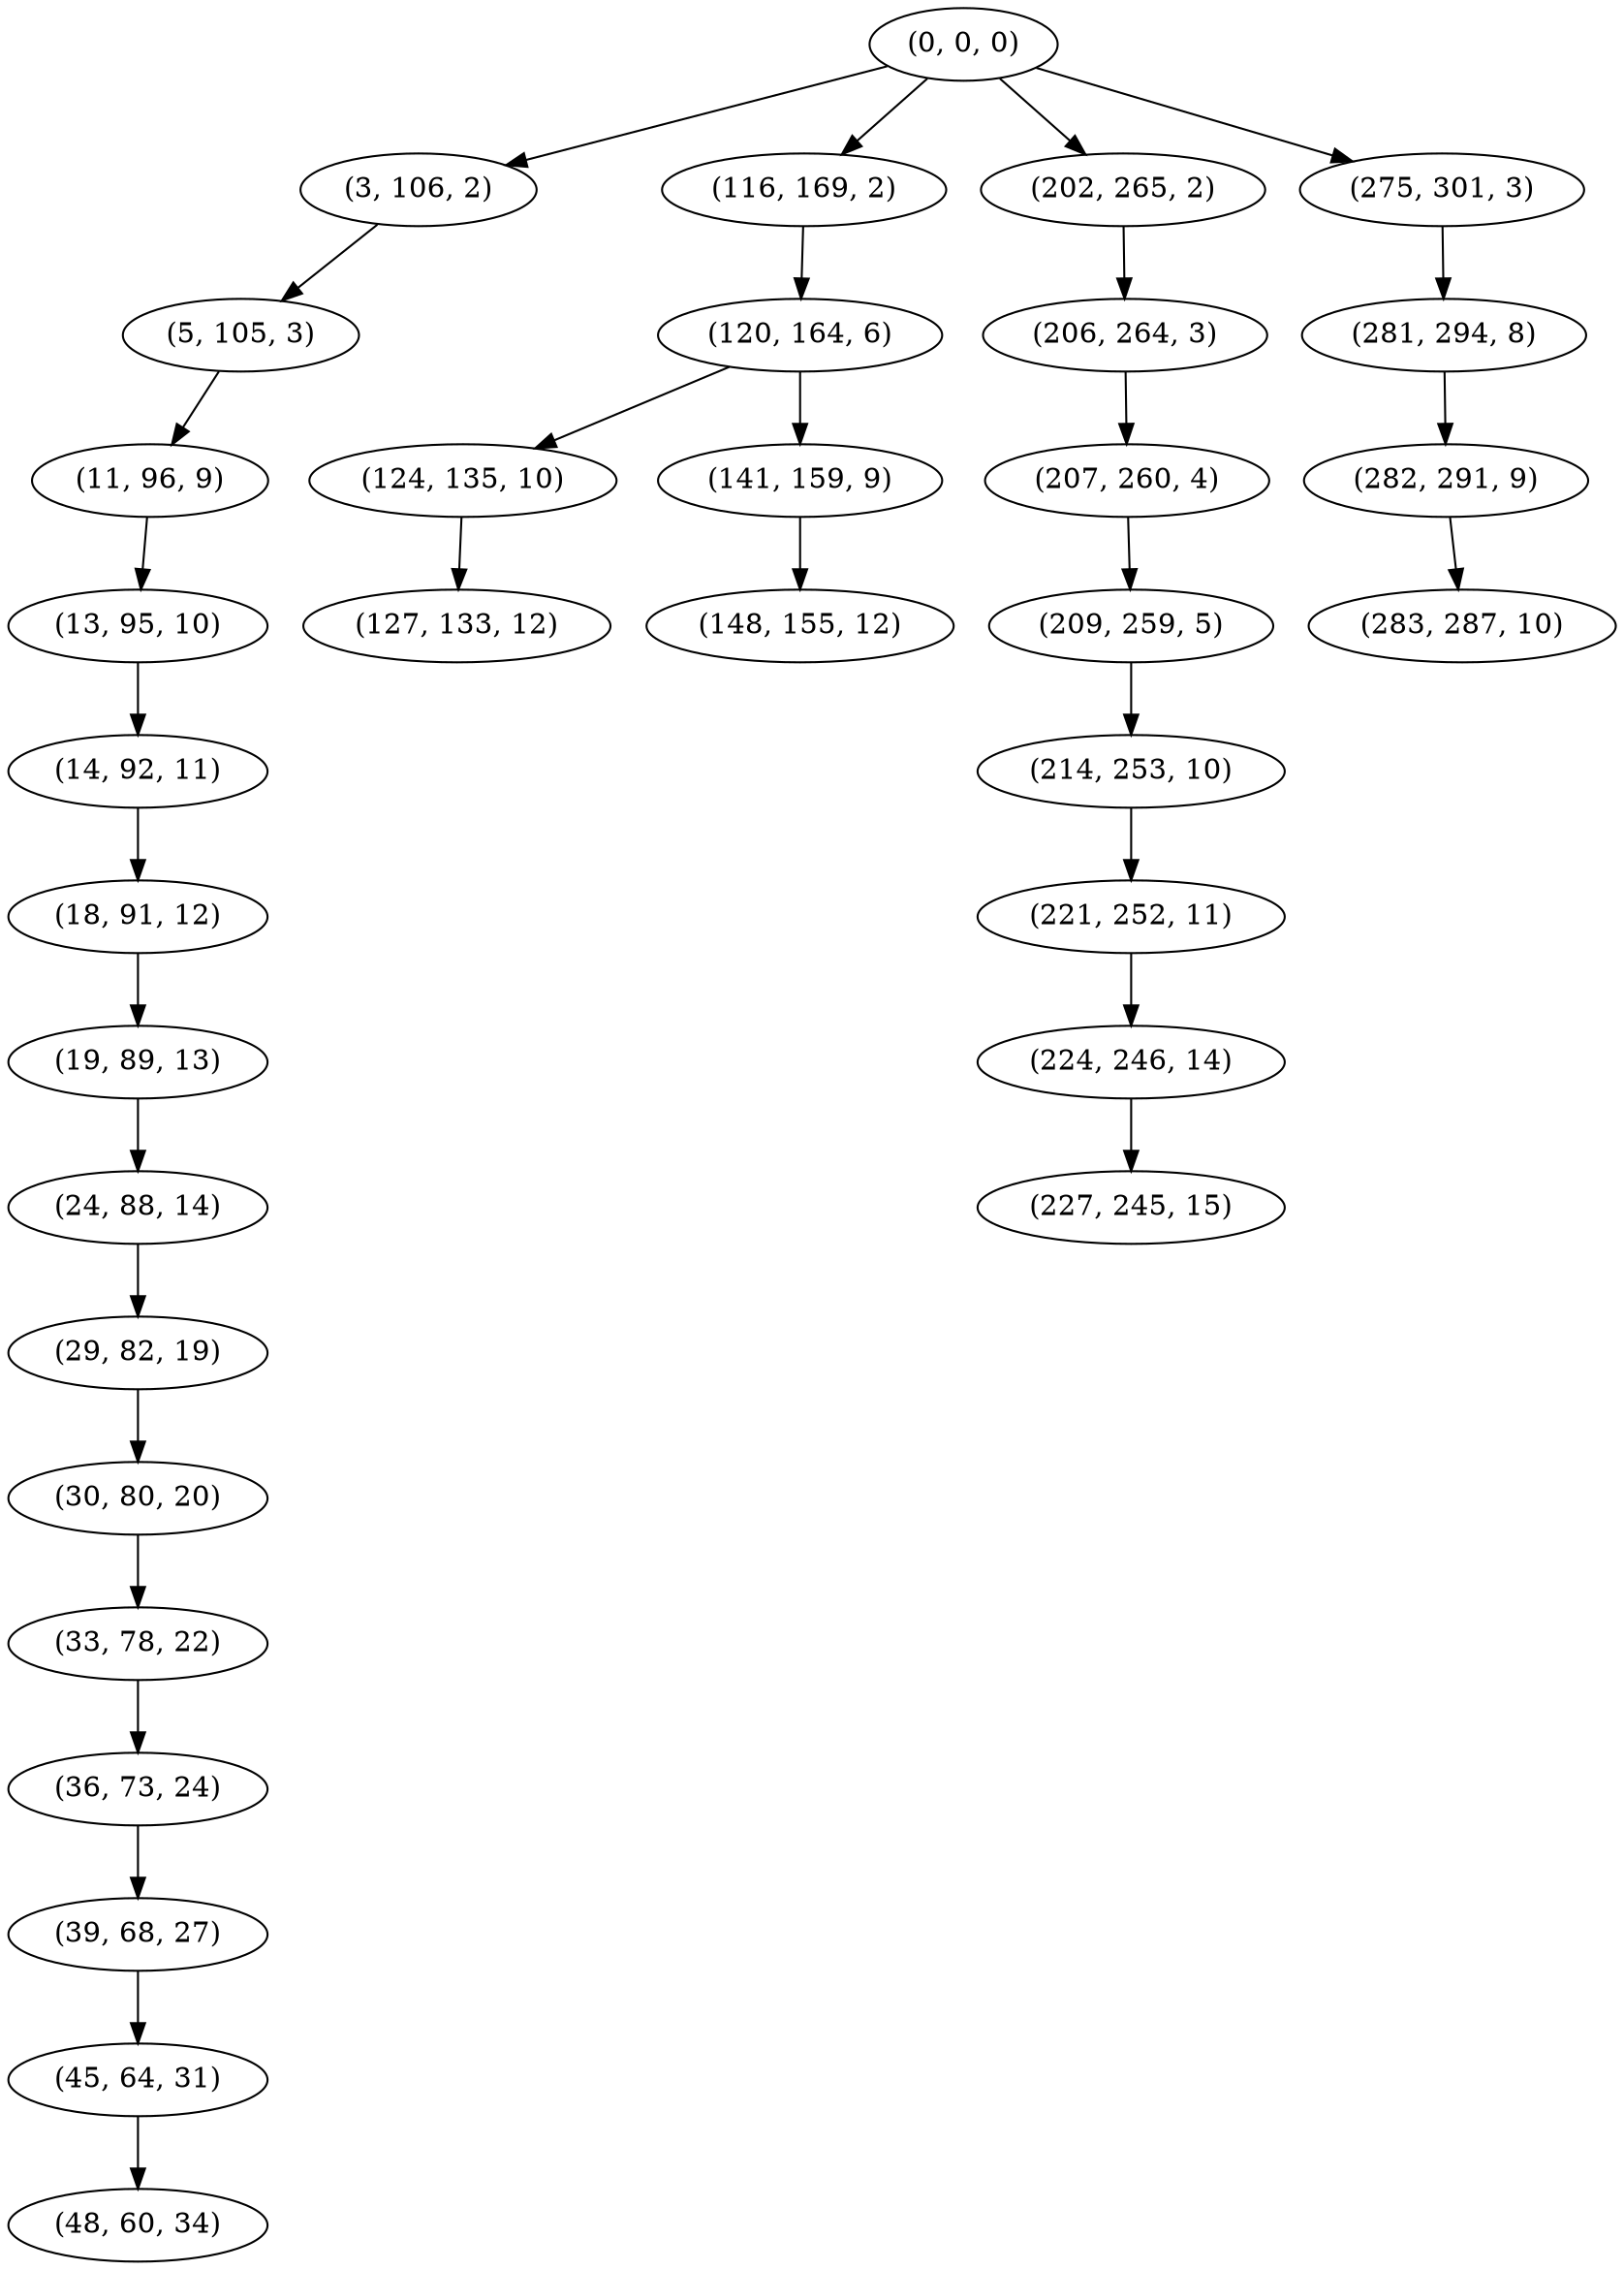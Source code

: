 digraph tree {
    "(0, 0, 0)";
    "(3, 106, 2)";
    "(5, 105, 3)";
    "(11, 96, 9)";
    "(13, 95, 10)";
    "(14, 92, 11)";
    "(18, 91, 12)";
    "(19, 89, 13)";
    "(24, 88, 14)";
    "(29, 82, 19)";
    "(30, 80, 20)";
    "(33, 78, 22)";
    "(36, 73, 24)";
    "(39, 68, 27)";
    "(45, 64, 31)";
    "(48, 60, 34)";
    "(116, 169, 2)";
    "(120, 164, 6)";
    "(124, 135, 10)";
    "(127, 133, 12)";
    "(141, 159, 9)";
    "(148, 155, 12)";
    "(202, 265, 2)";
    "(206, 264, 3)";
    "(207, 260, 4)";
    "(209, 259, 5)";
    "(214, 253, 10)";
    "(221, 252, 11)";
    "(224, 246, 14)";
    "(227, 245, 15)";
    "(275, 301, 3)";
    "(281, 294, 8)";
    "(282, 291, 9)";
    "(283, 287, 10)";
    "(0, 0, 0)" -> "(3, 106, 2)";
    "(0, 0, 0)" -> "(116, 169, 2)";
    "(0, 0, 0)" -> "(202, 265, 2)";
    "(0, 0, 0)" -> "(275, 301, 3)";
    "(3, 106, 2)" -> "(5, 105, 3)";
    "(5, 105, 3)" -> "(11, 96, 9)";
    "(11, 96, 9)" -> "(13, 95, 10)";
    "(13, 95, 10)" -> "(14, 92, 11)";
    "(14, 92, 11)" -> "(18, 91, 12)";
    "(18, 91, 12)" -> "(19, 89, 13)";
    "(19, 89, 13)" -> "(24, 88, 14)";
    "(24, 88, 14)" -> "(29, 82, 19)";
    "(29, 82, 19)" -> "(30, 80, 20)";
    "(30, 80, 20)" -> "(33, 78, 22)";
    "(33, 78, 22)" -> "(36, 73, 24)";
    "(36, 73, 24)" -> "(39, 68, 27)";
    "(39, 68, 27)" -> "(45, 64, 31)";
    "(45, 64, 31)" -> "(48, 60, 34)";
    "(116, 169, 2)" -> "(120, 164, 6)";
    "(120, 164, 6)" -> "(124, 135, 10)";
    "(120, 164, 6)" -> "(141, 159, 9)";
    "(124, 135, 10)" -> "(127, 133, 12)";
    "(141, 159, 9)" -> "(148, 155, 12)";
    "(202, 265, 2)" -> "(206, 264, 3)";
    "(206, 264, 3)" -> "(207, 260, 4)";
    "(207, 260, 4)" -> "(209, 259, 5)";
    "(209, 259, 5)" -> "(214, 253, 10)";
    "(214, 253, 10)" -> "(221, 252, 11)";
    "(221, 252, 11)" -> "(224, 246, 14)";
    "(224, 246, 14)" -> "(227, 245, 15)";
    "(275, 301, 3)" -> "(281, 294, 8)";
    "(281, 294, 8)" -> "(282, 291, 9)";
    "(282, 291, 9)" -> "(283, 287, 10)";
}
